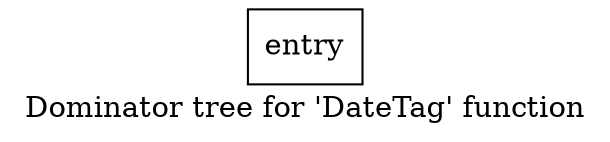digraph "Dominator tree for 'DateTag' function" {
	label="Dominator tree for 'DateTag' function";

	Node0xea7390 [shape=record,label="{entry}"];
}
